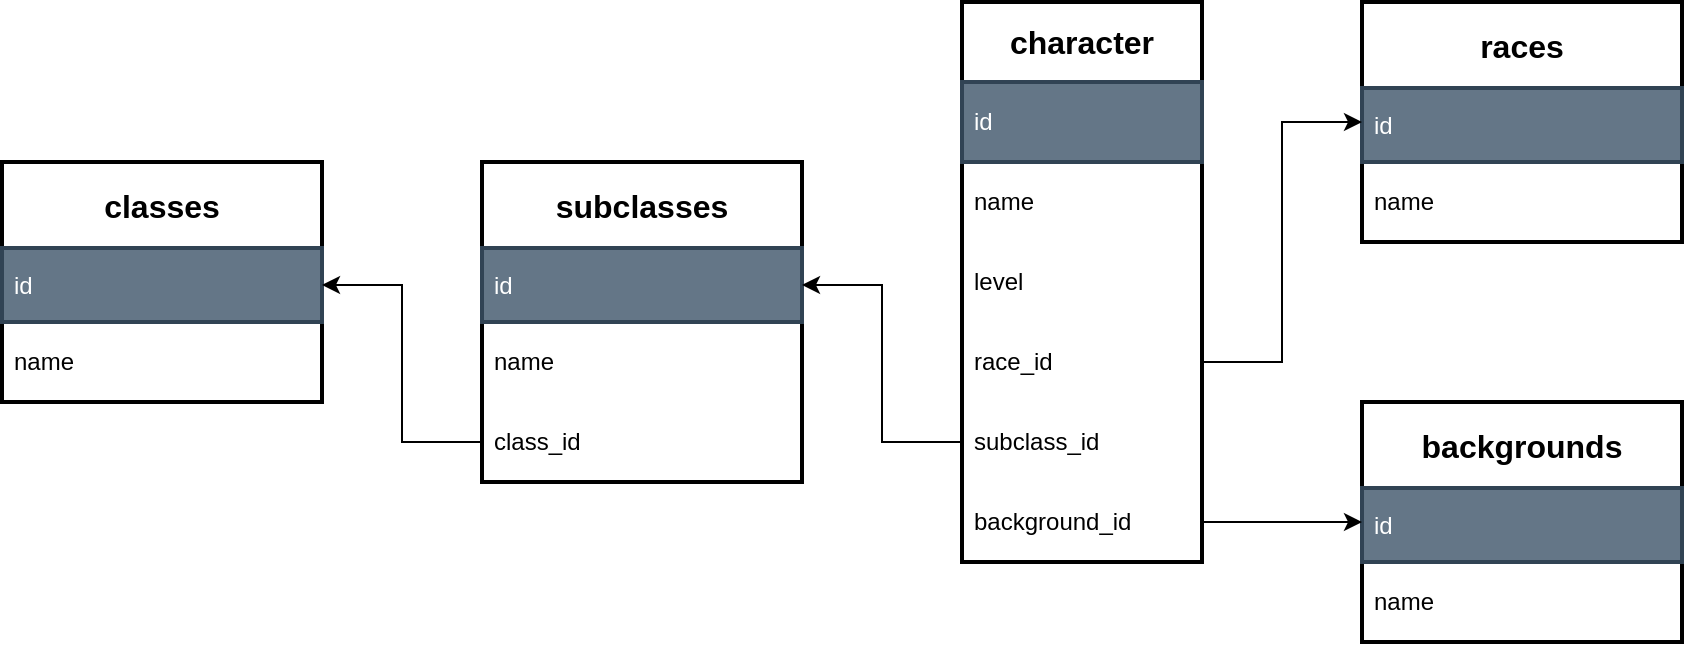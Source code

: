 <mxfile version="20.8.12" type="github">
  <diagram name="Página-1" id="ictIgcKsMGv44xbnA1ga">
    <mxGraphModel dx="1001" dy="1485" grid="1" gridSize="10" guides="1" tooltips="1" connect="1" arrows="1" fold="1" page="1" pageScale="1" pageWidth="919" pageHeight="401" math="0" shadow="0">
      <root>
        <mxCell id="0" />
        <mxCell id="1" parent="0" />
        <mxCell id="pBfRWqHjYidwjYf0Eae7-1" value="&lt;b&gt;&lt;font style=&quot;font-size: 16px;&quot;&gt;character&lt;/font&gt;&lt;/b&gt;" style="swimlane;fontStyle=0;childLayout=stackLayout;horizontal=1;startSize=40;horizontalStack=0;resizeParent=1;resizeParentMax=0;resizeLast=0;collapsible=1;marginBottom=0;whiteSpace=wrap;html=1;strokeWidth=2;" vertex="1" parent="1">
          <mxGeometry x="520.0" y="40" width="120" height="280" as="geometry" />
        </mxCell>
        <mxCell id="pBfRWqHjYidwjYf0Eae7-2" value="id" style="text;strokeColor=#314354;fillColor=#647687;align=left;verticalAlign=middle;spacingLeft=4;spacingRight=4;overflow=hidden;points=[[0,0.5],[1,0.5]];portConstraint=eastwest;rotatable=0;whiteSpace=wrap;html=1;strokeWidth=2;fontColor=#ffffff;" vertex="1" parent="pBfRWqHjYidwjYf0Eae7-1">
          <mxGeometry y="40" width="120" height="40" as="geometry" />
        </mxCell>
        <mxCell id="pBfRWqHjYidwjYf0Eae7-3" value="name" style="text;strokeColor=none;fillColor=none;align=left;verticalAlign=middle;spacingLeft=4;spacingRight=4;overflow=hidden;points=[[0,0.5],[1,0.5]];portConstraint=eastwest;rotatable=0;whiteSpace=wrap;html=1;" vertex="1" parent="pBfRWqHjYidwjYf0Eae7-1">
          <mxGeometry y="80" width="120" height="40" as="geometry" />
        </mxCell>
        <mxCell id="pBfRWqHjYidwjYf0Eae7-4" value="level" style="text;strokeColor=none;fillColor=none;align=left;verticalAlign=middle;spacingLeft=4;spacingRight=4;overflow=hidden;points=[[0,0.5],[1,0.5]];portConstraint=eastwest;rotatable=0;whiteSpace=wrap;html=1;" vertex="1" parent="pBfRWqHjYidwjYf0Eae7-1">
          <mxGeometry y="120" width="120" height="40" as="geometry" />
        </mxCell>
        <mxCell id="pBfRWqHjYidwjYf0Eae7-9" value="race_id" style="text;strokeColor=none;fillColor=none;align=left;verticalAlign=middle;spacingLeft=4;spacingRight=4;overflow=hidden;points=[[0,0.5],[1,0.5]];portConstraint=eastwest;rotatable=0;whiteSpace=wrap;html=1;" vertex="1" parent="pBfRWqHjYidwjYf0Eae7-1">
          <mxGeometry y="160" width="120" height="40" as="geometry" />
        </mxCell>
        <mxCell id="pBfRWqHjYidwjYf0Eae7-5" value="subclass_id" style="text;strokeColor=none;fillColor=none;align=left;verticalAlign=middle;spacingLeft=4;spacingRight=4;overflow=hidden;points=[[0,0.5],[1,0.5]];portConstraint=eastwest;rotatable=0;whiteSpace=wrap;html=1;" vertex="1" parent="pBfRWqHjYidwjYf0Eae7-1">
          <mxGeometry y="200" width="120" height="40" as="geometry" />
        </mxCell>
        <mxCell id="pBfRWqHjYidwjYf0Eae7-8" value="background_id" style="text;strokeColor=none;fillColor=none;align=left;verticalAlign=middle;spacingLeft=4;spacingRight=4;overflow=hidden;points=[[0,0.5],[1,0.5]];portConstraint=eastwest;rotatable=0;whiteSpace=wrap;html=1;" vertex="1" parent="pBfRWqHjYidwjYf0Eae7-1">
          <mxGeometry y="240" width="120" height="40" as="geometry" />
        </mxCell>
        <mxCell id="pBfRWqHjYidwjYf0Eae7-67" value="&lt;b&gt;&lt;font style=&quot;font-size: 16px;&quot;&gt;classes&lt;/font&gt;&lt;/b&gt;" style="swimlane;fontStyle=0;childLayout=stackLayout;horizontal=1;startSize=43;horizontalStack=0;resizeParent=1;resizeParentMax=0;resizeLast=0;collapsible=1;marginBottom=0;whiteSpace=wrap;html=1;strokeWidth=2;" vertex="1" parent="1">
          <mxGeometry x="40.0" y="120" width="160" height="120" as="geometry" />
        </mxCell>
        <mxCell id="pBfRWqHjYidwjYf0Eae7-68" value="id" style="text;strokeColor=#314354;fillColor=#647687;align=left;verticalAlign=middle;spacingLeft=4;spacingRight=4;overflow=hidden;points=[[0,0.5],[1,0.5]];portConstraint=eastwest;rotatable=0;whiteSpace=wrap;html=1;strokeWidth=2;fontColor=#ffffff;" vertex="1" parent="pBfRWqHjYidwjYf0Eae7-67">
          <mxGeometry y="43" width="160" height="37" as="geometry" />
        </mxCell>
        <mxCell id="pBfRWqHjYidwjYf0Eae7-69" value="name" style="text;strokeColor=none;fillColor=none;align=left;verticalAlign=middle;spacingLeft=4;spacingRight=4;overflow=hidden;points=[[0,0.5],[1,0.5]];portConstraint=eastwest;rotatable=0;whiteSpace=wrap;html=1;" vertex="1" parent="pBfRWqHjYidwjYf0Eae7-67">
          <mxGeometry y="80" width="160" height="40" as="geometry" />
        </mxCell>
        <mxCell id="pBfRWqHjYidwjYf0Eae7-71" value="&lt;b&gt;&lt;font style=&quot;font-size: 16px;&quot;&gt;subclasses&lt;/font&gt;&lt;/b&gt;" style="swimlane;fontStyle=0;childLayout=stackLayout;horizontal=1;startSize=43;horizontalStack=0;resizeParent=1;resizeParentMax=0;resizeLast=0;collapsible=1;marginBottom=0;whiteSpace=wrap;html=1;strokeWidth=2;" vertex="1" parent="1">
          <mxGeometry x="280" y="120" width="160" height="160" as="geometry" />
        </mxCell>
        <mxCell id="pBfRWqHjYidwjYf0Eae7-72" value="id" style="text;strokeColor=#314354;fillColor=#647687;align=left;verticalAlign=middle;spacingLeft=4;spacingRight=4;overflow=hidden;points=[[0,0.5],[1,0.5]];portConstraint=eastwest;rotatable=0;whiteSpace=wrap;html=1;strokeWidth=2;fontColor=#ffffff;" vertex="1" parent="pBfRWqHjYidwjYf0Eae7-71">
          <mxGeometry y="43" width="160" height="37" as="geometry" />
        </mxCell>
        <mxCell id="pBfRWqHjYidwjYf0Eae7-73" value="name" style="text;strokeColor=none;fillColor=none;align=left;verticalAlign=middle;spacingLeft=4;spacingRight=4;overflow=hidden;points=[[0,0.5],[1,0.5]];portConstraint=eastwest;rotatable=0;whiteSpace=wrap;html=1;" vertex="1" parent="pBfRWqHjYidwjYf0Eae7-71">
          <mxGeometry y="80" width="160" height="40" as="geometry" />
        </mxCell>
        <mxCell id="pBfRWqHjYidwjYf0Eae7-85" value="class_id" style="text;strokeColor=none;fillColor=none;align=left;verticalAlign=middle;spacingLeft=4;spacingRight=4;overflow=hidden;points=[[0,0.5],[1,0.5]];portConstraint=eastwest;rotatable=0;whiteSpace=wrap;html=1;" vertex="1" parent="pBfRWqHjYidwjYf0Eae7-71">
          <mxGeometry y="120" width="160" height="40" as="geometry" />
        </mxCell>
        <mxCell id="pBfRWqHjYidwjYf0Eae7-76" value="&lt;b&gt;&lt;font style=&quot;font-size: 16px;&quot;&gt;races&lt;/font&gt;&lt;/b&gt;" style="swimlane;fontStyle=0;childLayout=stackLayout;horizontal=1;startSize=43;horizontalStack=0;resizeParent=1;resizeParentMax=0;resizeLast=0;collapsible=1;marginBottom=0;whiteSpace=wrap;html=1;strokeWidth=2;" vertex="1" parent="1">
          <mxGeometry x="720.0" y="40" width="160" height="120" as="geometry" />
        </mxCell>
        <mxCell id="pBfRWqHjYidwjYf0Eae7-77" value="id" style="text;strokeColor=#314354;fillColor=#647687;align=left;verticalAlign=middle;spacingLeft=4;spacingRight=4;overflow=hidden;points=[[0,0.5],[1,0.5]];portConstraint=eastwest;rotatable=0;whiteSpace=wrap;html=1;strokeWidth=2;fontColor=#ffffff;" vertex="1" parent="pBfRWqHjYidwjYf0Eae7-76">
          <mxGeometry y="43" width="160" height="37" as="geometry" />
        </mxCell>
        <mxCell id="pBfRWqHjYidwjYf0Eae7-78" value="name" style="text;strokeColor=none;fillColor=none;align=left;verticalAlign=middle;spacingLeft=4;spacingRight=4;overflow=hidden;points=[[0,0.5],[1,0.5]];portConstraint=eastwest;rotatable=0;whiteSpace=wrap;html=1;" vertex="1" parent="pBfRWqHjYidwjYf0Eae7-76">
          <mxGeometry y="80" width="160" height="40" as="geometry" />
        </mxCell>
        <mxCell id="pBfRWqHjYidwjYf0Eae7-79" value="&lt;b&gt;&lt;font style=&quot;font-size: 16px;&quot;&gt;backgrounds&lt;/font&gt;&lt;/b&gt;" style="swimlane;fontStyle=0;childLayout=stackLayout;horizontal=1;startSize=43;horizontalStack=0;resizeParent=1;resizeParentMax=0;resizeLast=0;collapsible=1;marginBottom=0;whiteSpace=wrap;html=1;strokeWidth=2;" vertex="1" parent="1">
          <mxGeometry x="720.0" y="240" width="160" height="120" as="geometry" />
        </mxCell>
        <mxCell id="pBfRWqHjYidwjYf0Eae7-80" value="id" style="text;strokeColor=#314354;fillColor=#647687;align=left;verticalAlign=middle;spacingLeft=4;spacingRight=4;overflow=hidden;points=[[0,0.5],[1,0.5]];portConstraint=eastwest;rotatable=0;whiteSpace=wrap;html=1;strokeWidth=2;fontColor=#ffffff;" vertex="1" parent="pBfRWqHjYidwjYf0Eae7-79">
          <mxGeometry y="43" width="160" height="37" as="geometry" />
        </mxCell>
        <mxCell id="pBfRWqHjYidwjYf0Eae7-81" value="name" style="text;strokeColor=none;fillColor=none;align=left;verticalAlign=middle;spacingLeft=4;spacingRight=4;overflow=hidden;points=[[0,0.5],[1,0.5]];portConstraint=eastwest;rotatable=0;whiteSpace=wrap;html=1;" vertex="1" parent="pBfRWqHjYidwjYf0Eae7-79">
          <mxGeometry y="80" width="160" height="40" as="geometry" />
        </mxCell>
        <mxCell id="pBfRWqHjYidwjYf0Eae7-82" style="edgeStyle=orthogonalEdgeStyle;rounded=0;orthogonalLoop=1;jettySize=auto;html=1;exitX=1;exitY=0.5;exitDx=0;exitDy=0;entryX=0;entryY=0.5;entryDx=0;entryDy=0;fontSize=16;" edge="1" parent="1" source="pBfRWqHjYidwjYf0Eae7-9" target="pBfRWqHjYidwjYf0Eae7-76">
          <mxGeometry relative="1" as="geometry" />
        </mxCell>
        <mxCell id="pBfRWqHjYidwjYf0Eae7-83" style="edgeStyle=orthogonalEdgeStyle;rounded=0;orthogonalLoop=1;jettySize=auto;html=1;exitX=1;exitY=0.5;exitDx=0;exitDy=0;entryX=0;entryY=0.5;entryDx=0;entryDy=0;fontSize=16;" edge="1" parent="1" source="pBfRWqHjYidwjYf0Eae7-8" target="pBfRWqHjYidwjYf0Eae7-79">
          <mxGeometry relative="1" as="geometry" />
        </mxCell>
        <mxCell id="pBfRWqHjYidwjYf0Eae7-89" style="edgeStyle=orthogonalEdgeStyle;rounded=0;orthogonalLoop=1;jettySize=auto;html=1;exitX=0;exitY=0.5;exitDx=0;exitDy=0;entryX=1;entryY=0.5;entryDx=0;entryDy=0;fontSize=16;" edge="1" parent="1" source="pBfRWqHjYidwjYf0Eae7-5" target="pBfRWqHjYidwjYf0Eae7-72">
          <mxGeometry relative="1" as="geometry" />
        </mxCell>
        <mxCell id="pBfRWqHjYidwjYf0Eae7-90" style="edgeStyle=orthogonalEdgeStyle;rounded=0;orthogonalLoop=1;jettySize=auto;html=1;entryX=1;entryY=0.5;entryDx=0;entryDy=0;fontSize=16;" edge="1" parent="1" source="pBfRWqHjYidwjYf0Eae7-85" target="pBfRWqHjYidwjYf0Eae7-68">
          <mxGeometry relative="1" as="geometry" />
        </mxCell>
      </root>
    </mxGraphModel>
  </diagram>
</mxfile>
